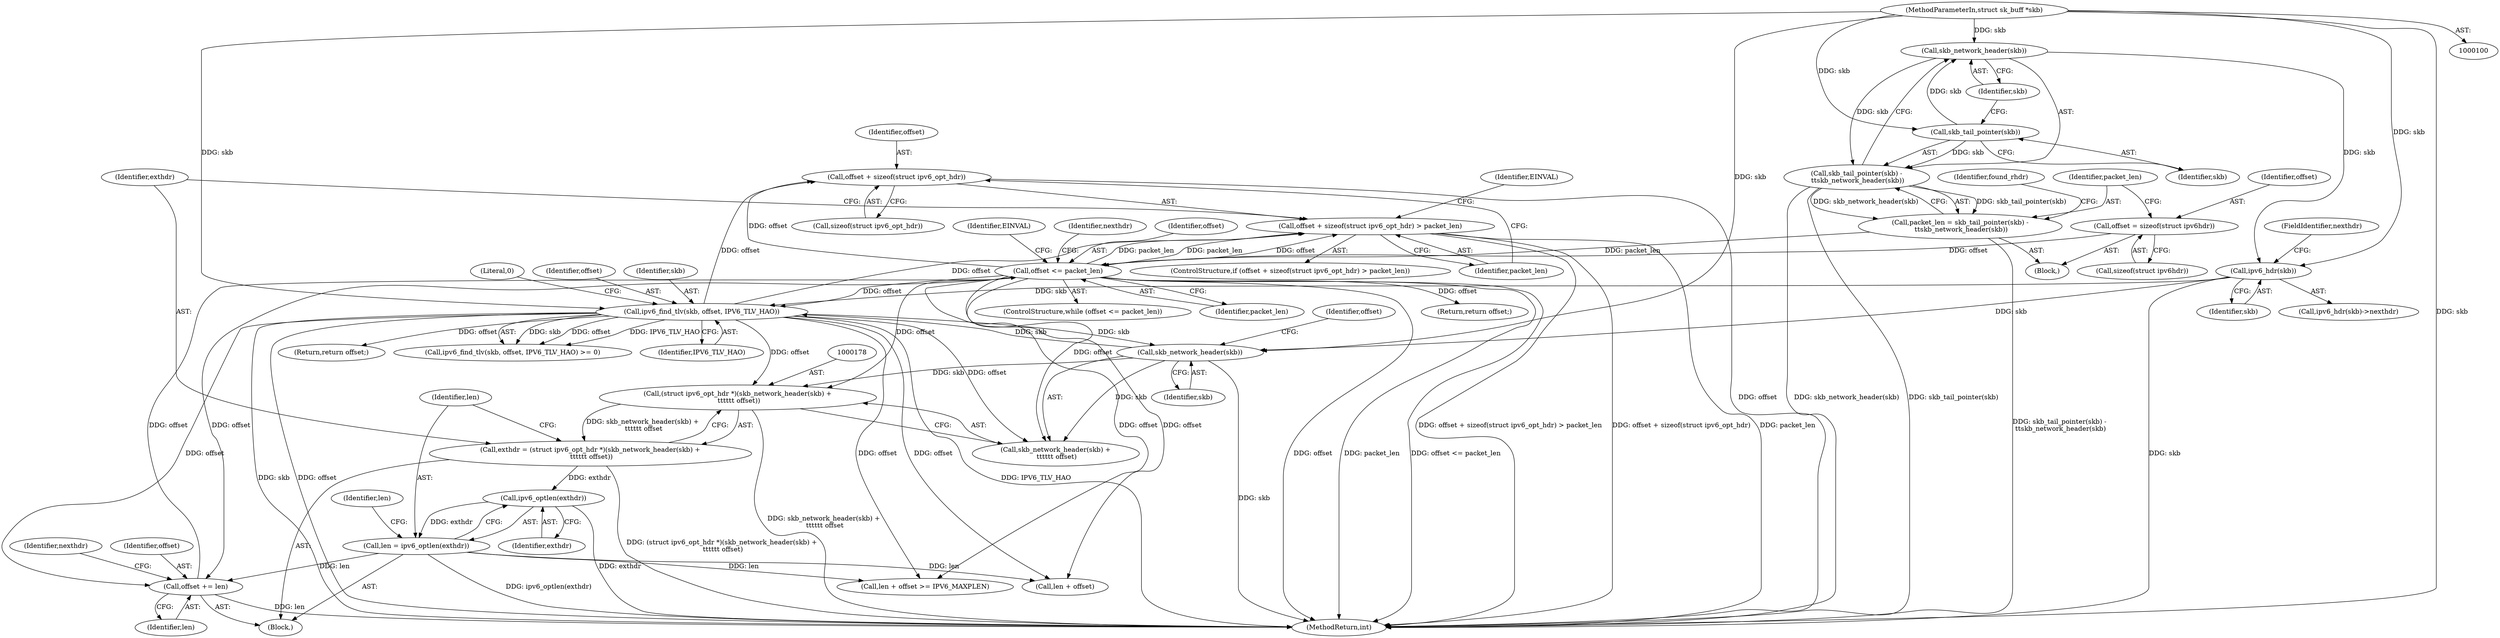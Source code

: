 digraph "0_linux_6399f1fae4ec29fab5ec76070435555e256ca3a6@API" {
"1000167" [label="(Call,offset + sizeof(struct ipv6_opt_hdr))"];
"1000151" [label="(Call,ipv6_find_tlv(skb, offset, IPV6_TLV_HAO))"];
"1000180" [label="(Call,skb_network_header(skb))"];
"1000126" [label="(Call,ipv6_hdr(skb))"];
"1000115" [label="(Call,skb_network_header(skb))"];
"1000113" [label="(Call,skb_tail_pointer(skb))"];
"1000101" [label="(MethodParameterIn,struct sk_buff *skb)"];
"1000130" [label="(Call,offset <= packet_len)"];
"1000196" [label="(Call,offset += len)"];
"1000183" [label="(Call,len = ipv6_optlen(exthdr))"];
"1000185" [label="(Call,ipv6_optlen(exthdr))"];
"1000175" [label="(Call,exthdr = (struct ipv6_opt_hdr *)(skb_network_header(skb) +\n \t\t\t\t\t\t offset))"];
"1000177" [label="(Call,(struct ipv6_opt_hdr *)(skb_network_header(skb) +\n \t\t\t\t\t\t offset))"];
"1000105" [label="(Call,offset = sizeof(struct ipv6hdr))"];
"1000166" [label="(Call,offset + sizeof(struct ipv6_opt_hdr) > packet_len)"];
"1000110" [label="(Call,packet_len = skb_tail_pointer(skb) -\n \t\tskb_network_header(skb))"];
"1000112" [label="(Call,skb_tail_pointer(skb) -\n \t\tskb_network_header(skb))"];
"1000159" [label="(Return,return offset;)"];
"1000208" [label="(Identifier,EINVAL)"];
"1000177" [label="(Call,(struct ipv6_opt_hdr *)(skb_network_header(skb) +\n \t\t\t\t\t\t offset))"];
"1000189" [label="(Call,len + offset)"];
"1000110" [label="(Call,packet_len = skb_tail_pointer(skb) -\n \t\tskb_network_header(skb))"];
"1000111" [label="(Identifier,packet_len)"];
"1000183" [label="(Call,len = ipv6_optlen(exthdr))"];
"1000176" [label="(Identifier,exthdr)"];
"1000112" [label="(Call,skb_tail_pointer(skb) -\n \t\tskb_network_header(skb))"];
"1000153" [label="(Identifier,offset)"];
"1000151" [label="(Call,ipv6_find_tlv(skb, offset, IPV6_TLV_HAO))"];
"1000114" [label="(Identifier,skb)"];
"1000163" [label="(Return,return offset;)"];
"1000150" [label="(Call,ipv6_find_tlv(skb, offset, IPV6_TLV_HAO) >= 0)"];
"1000190" [label="(Identifier,len)"];
"1000116" [label="(Identifier,skb)"];
"1000165" [label="(ControlStructure,if (offset + sizeof(struct ipv6_opt_hdr) > packet_len))"];
"1000169" [label="(Call,sizeof(struct ipv6_opt_hdr))"];
"1000166" [label="(Call,offset + sizeof(struct ipv6_opt_hdr) > packet_len)"];
"1000171" [label="(Identifier,packet_len)"];
"1000154" [label="(Identifier,IPV6_TLV_HAO)"];
"1000139" [label="(Identifier,nexthdr)"];
"1000127" [label="(Identifier,skb)"];
"1000131" [label="(Identifier,offset)"];
"1000115" [label="(Call,skb_network_header(skb))"];
"1000103" [label="(Block,)"];
"1000179" [label="(Call,skb_network_header(skb) +\n \t\t\t\t\t\t offset)"];
"1000126" [label="(Call,ipv6_hdr(skb))"];
"1000201" [label="(Identifier,nexthdr)"];
"1000128" [label="(FieldIdentifier,nexthdr)"];
"1000182" [label="(Identifier,offset)"];
"1000107" [label="(Call,sizeof(struct ipv6hdr))"];
"1000125" [label="(Call,ipv6_hdr(skb)->nexthdr)"];
"1000130" [label="(Call,offset <= packet_len)"];
"1000129" [label="(ControlStructure,while (offset <= packet_len))"];
"1000119" [label="(Identifier,found_rhdr)"];
"1000180" [label="(Call,skb_network_header(skb))"];
"1000101" [label="(MethodParameterIn,struct sk_buff *skb)"];
"1000181" [label="(Identifier,skb)"];
"1000167" [label="(Call,offset + sizeof(struct ipv6_opt_hdr))"];
"1000174" [label="(Identifier,EINVAL)"];
"1000196" [label="(Call,offset += len)"];
"1000175" [label="(Call,exthdr = (struct ipv6_opt_hdr *)(skb_network_header(skb) +\n \t\t\t\t\t\t offset))"];
"1000152" [label="(Identifier,skb)"];
"1000197" [label="(Identifier,offset)"];
"1000105" [label="(Call,offset = sizeof(struct ipv6hdr))"];
"1000198" [label="(Identifier,len)"];
"1000155" [label="(Literal,0)"];
"1000185" [label="(Call,ipv6_optlen(exthdr))"];
"1000209" [label="(MethodReturn,int)"];
"1000133" [label="(Block,)"];
"1000184" [label="(Identifier,len)"];
"1000106" [label="(Identifier,offset)"];
"1000168" [label="(Identifier,offset)"];
"1000113" [label="(Call,skb_tail_pointer(skb))"];
"1000186" [label="(Identifier,exthdr)"];
"1000132" [label="(Identifier,packet_len)"];
"1000188" [label="(Call,len + offset >= IPV6_MAXPLEN)"];
"1000167" -> "1000166"  [label="AST: "];
"1000167" -> "1000169"  [label="CFG: "];
"1000168" -> "1000167"  [label="AST: "];
"1000169" -> "1000167"  [label="AST: "];
"1000171" -> "1000167"  [label="CFG: "];
"1000167" -> "1000209"  [label="DDG: offset"];
"1000151" -> "1000167"  [label="DDG: offset"];
"1000130" -> "1000167"  [label="DDG: offset"];
"1000151" -> "1000150"  [label="AST: "];
"1000151" -> "1000154"  [label="CFG: "];
"1000152" -> "1000151"  [label="AST: "];
"1000153" -> "1000151"  [label="AST: "];
"1000154" -> "1000151"  [label="AST: "];
"1000155" -> "1000151"  [label="CFG: "];
"1000151" -> "1000209"  [label="DDG: IPV6_TLV_HAO"];
"1000151" -> "1000209"  [label="DDG: skb"];
"1000151" -> "1000209"  [label="DDG: offset"];
"1000151" -> "1000150"  [label="DDG: skb"];
"1000151" -> "1000150"  [label="DDG: offset"];
"1000151" -> "1000150"  [label="DDG: IPV6_TLV_HAO"];
"1000180" -> "1000151"  [label="DDG: skb"];
"1000126" -> "1000151"  [label="DDG: skb"];
"1000101" -> "1000151"  [label="DDG: skb"];
"1000130" -> "1000151"  [label="DDG: offset"];
"1000151" -> "1000159"  [label="DDG: offset"];
"1000151" -> "1000166"  [label="DDG: offset"];
"1000151" -> "1000177"  [label="DDG: offset"];
"1000151" -> "1000180"  [label="DDG: skb"];
"1000151" -> "1000179"  [label="DDG: offset"];
"1000151" -> "1000188"  [label="DDG: offset"];
"1000151" -> "1000189"  [label="DDG: offset"];
"1000151" -> "1000196"  [label="DDG: offset"];
"1000180" -> "1000179"  [label="AST: "];
"1000180" -> "1000181"  [label="CFG: "];
"1000181" -> "1000180"  [label="AST: "];
"1000182" -> "1000180"  [label="CFG: "];
"1000180" -> "1000209"  [label="DDG: skb"];
"1000180" -> "1000177"  [label="DDG: skb"];
"1000180" -> "1000179"  [label="DDG: skb"];
"1000126" -> "1000180"  [label="DDG: skb"];
"1000101" -> "1000180"  [label="DDG: skb"];
"1000126" -> "1000125"  [label="AST: "];
"1000126" -> "1000127"  [label="CFG: "];
"1000127" -> "1000126"  [label="AST: "];
"1000128" -> "1000126"  [label="CFG: "];
"1000126" -> "1000209"  [label="DDG: skb"];
"1000115" -> "1000126"  [label="DDG: skb"];
"1000101" -> "1000126"  [label="DDG: skb"];
"1000115" -> "1000112"  [label="AST: "];
"1000115" -> "1000116"  [label="CFG: "];
"1000116" -> "1000115"  [label="AST: "];
"1000112" -> "1000115"  [label="CFG: "];
"1000115" -> "1000112"  [label="DDG: skb"];
"1000113" -> "1000115"  [label="DDG: skb"];
"1000101" -> "1000115"  [label="DDG: skb"];
"1000113" -> "1000112"  [label="AST: "];
"1000113" -> "1000114"  [label="CFG: "];
"1000114" -> "1000113"  [label="AST: "];
"1000116" -> "1000113"  [label="CFG: "];
"1000113" -> "1000112"  [label="DDG: skb"];
"1000101" -> "1000113"  [label="DDG: skb"];
"1000101" -> "1000100"  [label="AST: "];
"1000101" -> "1000209"  [label="DDG: skb"];
"1000130" -> "1000129"  [label="AST: "];
"1000130" -> "1000132"  [label="CFG: "];
"1000131" -> "1000130"  [label="AST: "];
"1000132" -> "1000130"  [label="AST: "];
"1000139" -> "1000130"  [label="CFG: "];
"1000208" -> "1000130"  [label="CFG: "];
"1000130" -> "1000209"  [label="DDG: packet_len"];
"1000130" -> "1000209"  [label="DDG: offset <= packet_len"];
"1000130" -> "1000209"  [label="DDG: offset"];
"1000196" -> "1000130"  [label="DDG: offset"];
"1000105" -> "1000130"  [label="DDG: offset"];
"1000166" -> "1000130"  [label="DDG: packet_len"];
"1000110" -> "1000130"  [label="DDG: packet_len"];
"1000130" -> "1000163"  [label="DDG: offset"];
"1000130" -> "1000166"  [label="DDG: offset"];
"1000130" -> "1000166"  [label="DDG: packet_len"];
"1000130" -> "1000177"  [label="DDG: offset"];
"1000130" -> "1000179"  [label="DDG: offset"];
"1000130" -> "1000188"  [label="DDG: offset"];
"1000130" -> "1000189"  [label="DDG: offset"];
"1000130" -> "1000196"  [label="DDG: offset"];
"1000196" -> "1000133"  [label="AST: "];
"1000196" -> "1000198"  [label="CFG: "];
"1000197" -> "1000196"  [label="AST: "];
"1000198" -> "1000196"  [label="AST: "];
"1000201" -> "1000196"  [label="CFG: "];
"1000196" -> "1000209"  [label="DDG: len"];
"1000183" -> "1000196"  [label="DDG: len"];
"1000183" -> "1000133"  [label="AST: "];
"1000183" -> "1000185"  [label="CFG: "];
"1000184" -> "1000183"  [label="AST: "];
"1000185" -> "1000183"  [label="AST: "];
"1000190" -> "1000183"  [label="CFG: "];
"1000183" -> "1000209"  [label="DDG: ipv6_optlen(exthdr)"];
"1000185" -> "1000183"  [label="DDG: exthdr"];
"1000183" -> "1000188"  [label="DDG: len"];
"1000183" -> "1000189"  [label="DDG: len"];
"1000185" -> "1000186"  [label="CFG: "];
"1000186" -> "1000185"  [label="AST: "];
"1000185" -> "1000209"  [label="DDG: exthdr"];
"1000175" -> "1000185"  [label="DDG: exthdr"];
"1000175" -> "1000133"  [label="AST: "];
"1000175" -> "1000177"  [label="CFG: "];
"1000176" -> "1000175"  [label="AST: "];
"1000177" -> "1000175"  [label="AST: "];
"1000184" -> "1000175"  [label="CFG: "];
"1000175" -> "1000209"  [label="DDG: (struct ipv6_opt_hdr *)(skb_network_header(skb) +\n \t\t\t\t\t\t offset)"];
"1000177" -> "1000175"  [label="DDG: skb_network_header(skb) +\n \t\t\t\t\t\t offset"];
"1000177" -> "1000179"  [label="CFG: "];
"1000178" -> "1000177"  [label="AST: "];
"1000179" -> "1000177"  [label="AST: "];
"1000177" -> "1000209"  [label="DDG: skb_network_header(skb) +\n \t\t\t\t\t\t offset"];
"1000105" -> "1000103"  [label="AST: "];
"1000105" -> "1000107"  [label="CFG: "];
"1000106" -> "1000105"  [label="AST: "];
"1000107" -> "1000105"  [label="AST: "];
"1000111" -> "1000105"  [label="CFG: "];
"1000166" -> "1000165"  [label="AST: "];
"1000166" -> "1000171"  [label="CFG: "];
"1000171" -> "1000166"  [label="AST: "];
"1000174" -> "1000166"  [label="CFG: "];
"1000176" -> "1000166"  [label="CFG: "];
"1000166" -> "1000209"  [label="DDG: offset + sizeof(struct ipv6_opt_hdr) > packet_len"];
"1000166" -> "1000209"  [label="DDG: offset + sizeof(struct ipv6_opt_hdr)"];
"1000166" -> "1000209"  [label="DDG: packet_len"];
"1000110" -> "1000103"  [label="AST: "];
"1000110" -> "1000112"  [label="CFG: "];
"1000111" -> "1000110"  [label="AST: "];
"1000112" -> "1000110"  [label="AST: "];
"1000119" -> "1000110"  [label="CFG: "];
"1000110" -> "1000209"  [label="DDG: skb_tail_pointer(skb) -\n \t\tskb_network_header(skb)"];
"1000112" -> "1000110"  [label="DDG: skb_tail_pointer(skb)"];
"1000112" -> "1000110"  [label="DDG: skb_network_header(skb)"];
"1000112" -> "1000209"  [label="DDG: skb_network_header(skb)"];
"1000112" -> "1000209"  [label="DDG: skb_tail_pointer(skb)"];
}

